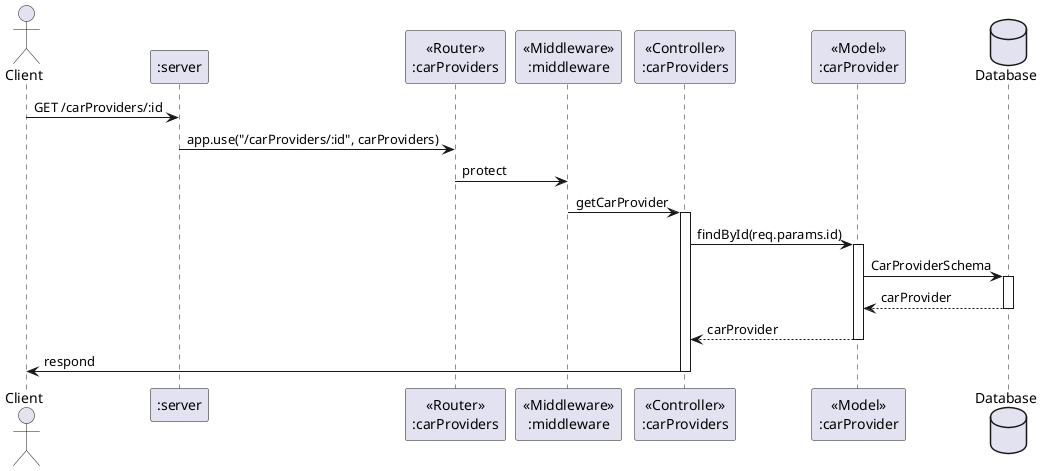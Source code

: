 @startuml GET /carProviders/:id
actor       Client       as client
participant ":server" as server 
participant "<<Router>>\n:carProviders" as carProviders_router 
participant "<<Middleware>>\n:middleware" as middleware 
participant "<<Controller>>\n:carProviders" as carProviders_con 
participant "<<Model>>\n:carProvider" as carProviders_model 
database Database as db

client -> server : GET /carProviders/:id

server -> carProviders_router : app.use("/carProviders/:id", carProviders)
carProviders_router -> middleware : protect 
middleware -> carProviders_con : getCarProvider
activate carProviders_con
    carProviders_con -> carProviders_model : findById(req.params.id)
    activate carProviders_model
    carProviders_model -> db : CarProviderSchema
        activate db
        db --> carProviders_model : carProvider
        deactivate db
    carProviders_model --> carProviders_con : carProvider
    deactivate carProviders_model

carProviders_con -> client :respond
deactivate carProviders_con
@enduml